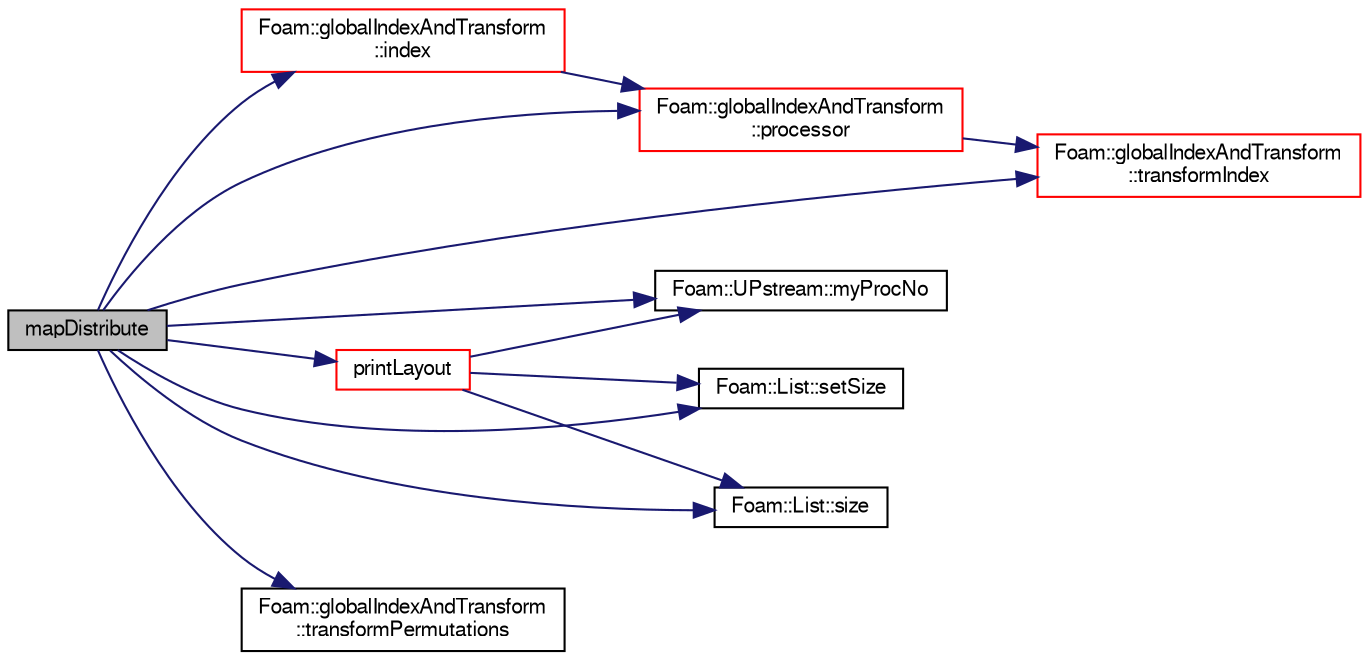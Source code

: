 digraph "mapDistribute"
{
  bgcolor="transparent";
  edge [fontname="FreeSans",fontsize="10",labelfontname="FreeSans",labelfontsize="10"];
  node [fontname="FreeSans",fontsize="10",shape=record];
  rankdir="LR";
  Node273 [label="mapDistribute",height=0.2,width=0.4,color="black", fillcolor="grey75", style="filled", fontcolor="black"];
  Node273 -> Node274 [color="midnightblue",fontsize="10",style="solid",fontname="FreeSans"];
  Node274 [label="Foam::globalIndexAndTransform\l::index",height=0.2,width=0.4,color="red",URL="$a27690.html#abca5287da59367ed8b030adc0a99b820",tooltip="Index carried by the object. "];
  Node274 -> Node276 [color="midnightblue",fontsize="10",style="solid",fontname="FreeSans"];
  Node276 [label="Foam::globalIndexAndTransform\l::processor",height=0.2,width=0.4,color="red",URL="$a27690.html#a733cc3d1c9c5b5aa291c9deb2d695573",tooltip="Which processor does this come from? "];
  Node276 -> Node278 [color="midnightblue",fontsize="10",style="solid",fontname="FreeSans"];
  Node278 [label="Foam::globalIndexAndTransform\l::transformIndex",height=0.2,width=0.4,color="red",URL="$a27690.html#a045b8e246ccc41fb39e9918a1c9fb783",tooltip="Transform carried by the object. "];
  Node273 -> Node279 [color="midnightblue",fontsize="10",style="solid",fontname="FreeSans"];
  Node279 [label="Foam::UPstream::myProcNo",height=0.2,width=0.4,color="black",URL="$a26270.html#afc74d89573de32a3032c916f8cdd1733",tooltip="Number of this process (starting from masterNo() = 0) "];
  Node273 -> Node280 [color="midnightblue",fontsize="10",style="solid",fontname="FreeSans"];
  Node280 [label="printLayout",height=0.2,width=0.4,color="red",URL="$a27362.html#a354c270fcad8f00ba2bf069b0f68a729",tooltip="Debug: print layout. Can only be used on maps with sorted. "];
  Node280 -> Node279 [color="midnightblue",fontsize="10",style="solid",fontname="FreeSans"];
  Node280 -> Node335 [color="midnightblue",fontsize="10",style="solid",fontname="FreeSans"];
  Node335 [label="Foam::List::setSize",height=0.2,width=0.4,color="black",URL="$a25694.html#aedb985ffeaf1bdbfeccc2a8730405703",tooltip="Reset size of List. "];
  Node280 -> Node282 [color="midnightblue",fontsize="10",style="solid",fontname="FreeSans"];
  Node282 [label="Foam::List::size",height=0.2,width=0.4,color="black",URL="$a25694.html#a8a5f6fa29bd4b500caf186f60245b384",tooltip="Override size to be inconsistent with allocated storage. "];
  Node273 -> Node276 [color="midnightblue",fontsize="10",style="solid",fontname="FreeSans"];
  Node273 -> Node335 [color="midnightblue",fontsize="10",style="solid",fontname="FreeSans"];
  Node273 -> Node282 [color="midnightblue",fontsize="10",style="solid",fontname="FreeSans"];
  Node273 -> Node278 [color="midnightblue",fontsize="10",style="solid",fontname="FreeSans"];
  Node273 -> Node345 [color="midnightblue",fontsize="10",style="solid",fontname="FreeSans"];
  Node345 [label="Foam::globalIndexAndTransform\l::transformPermutations",height=0.2,width=0.4,color="black",URL="$a27690.html#aa3c488fb461eb31d5964943e91a21b1d",tooltip="Return access to the permuted transforms. "];
}
